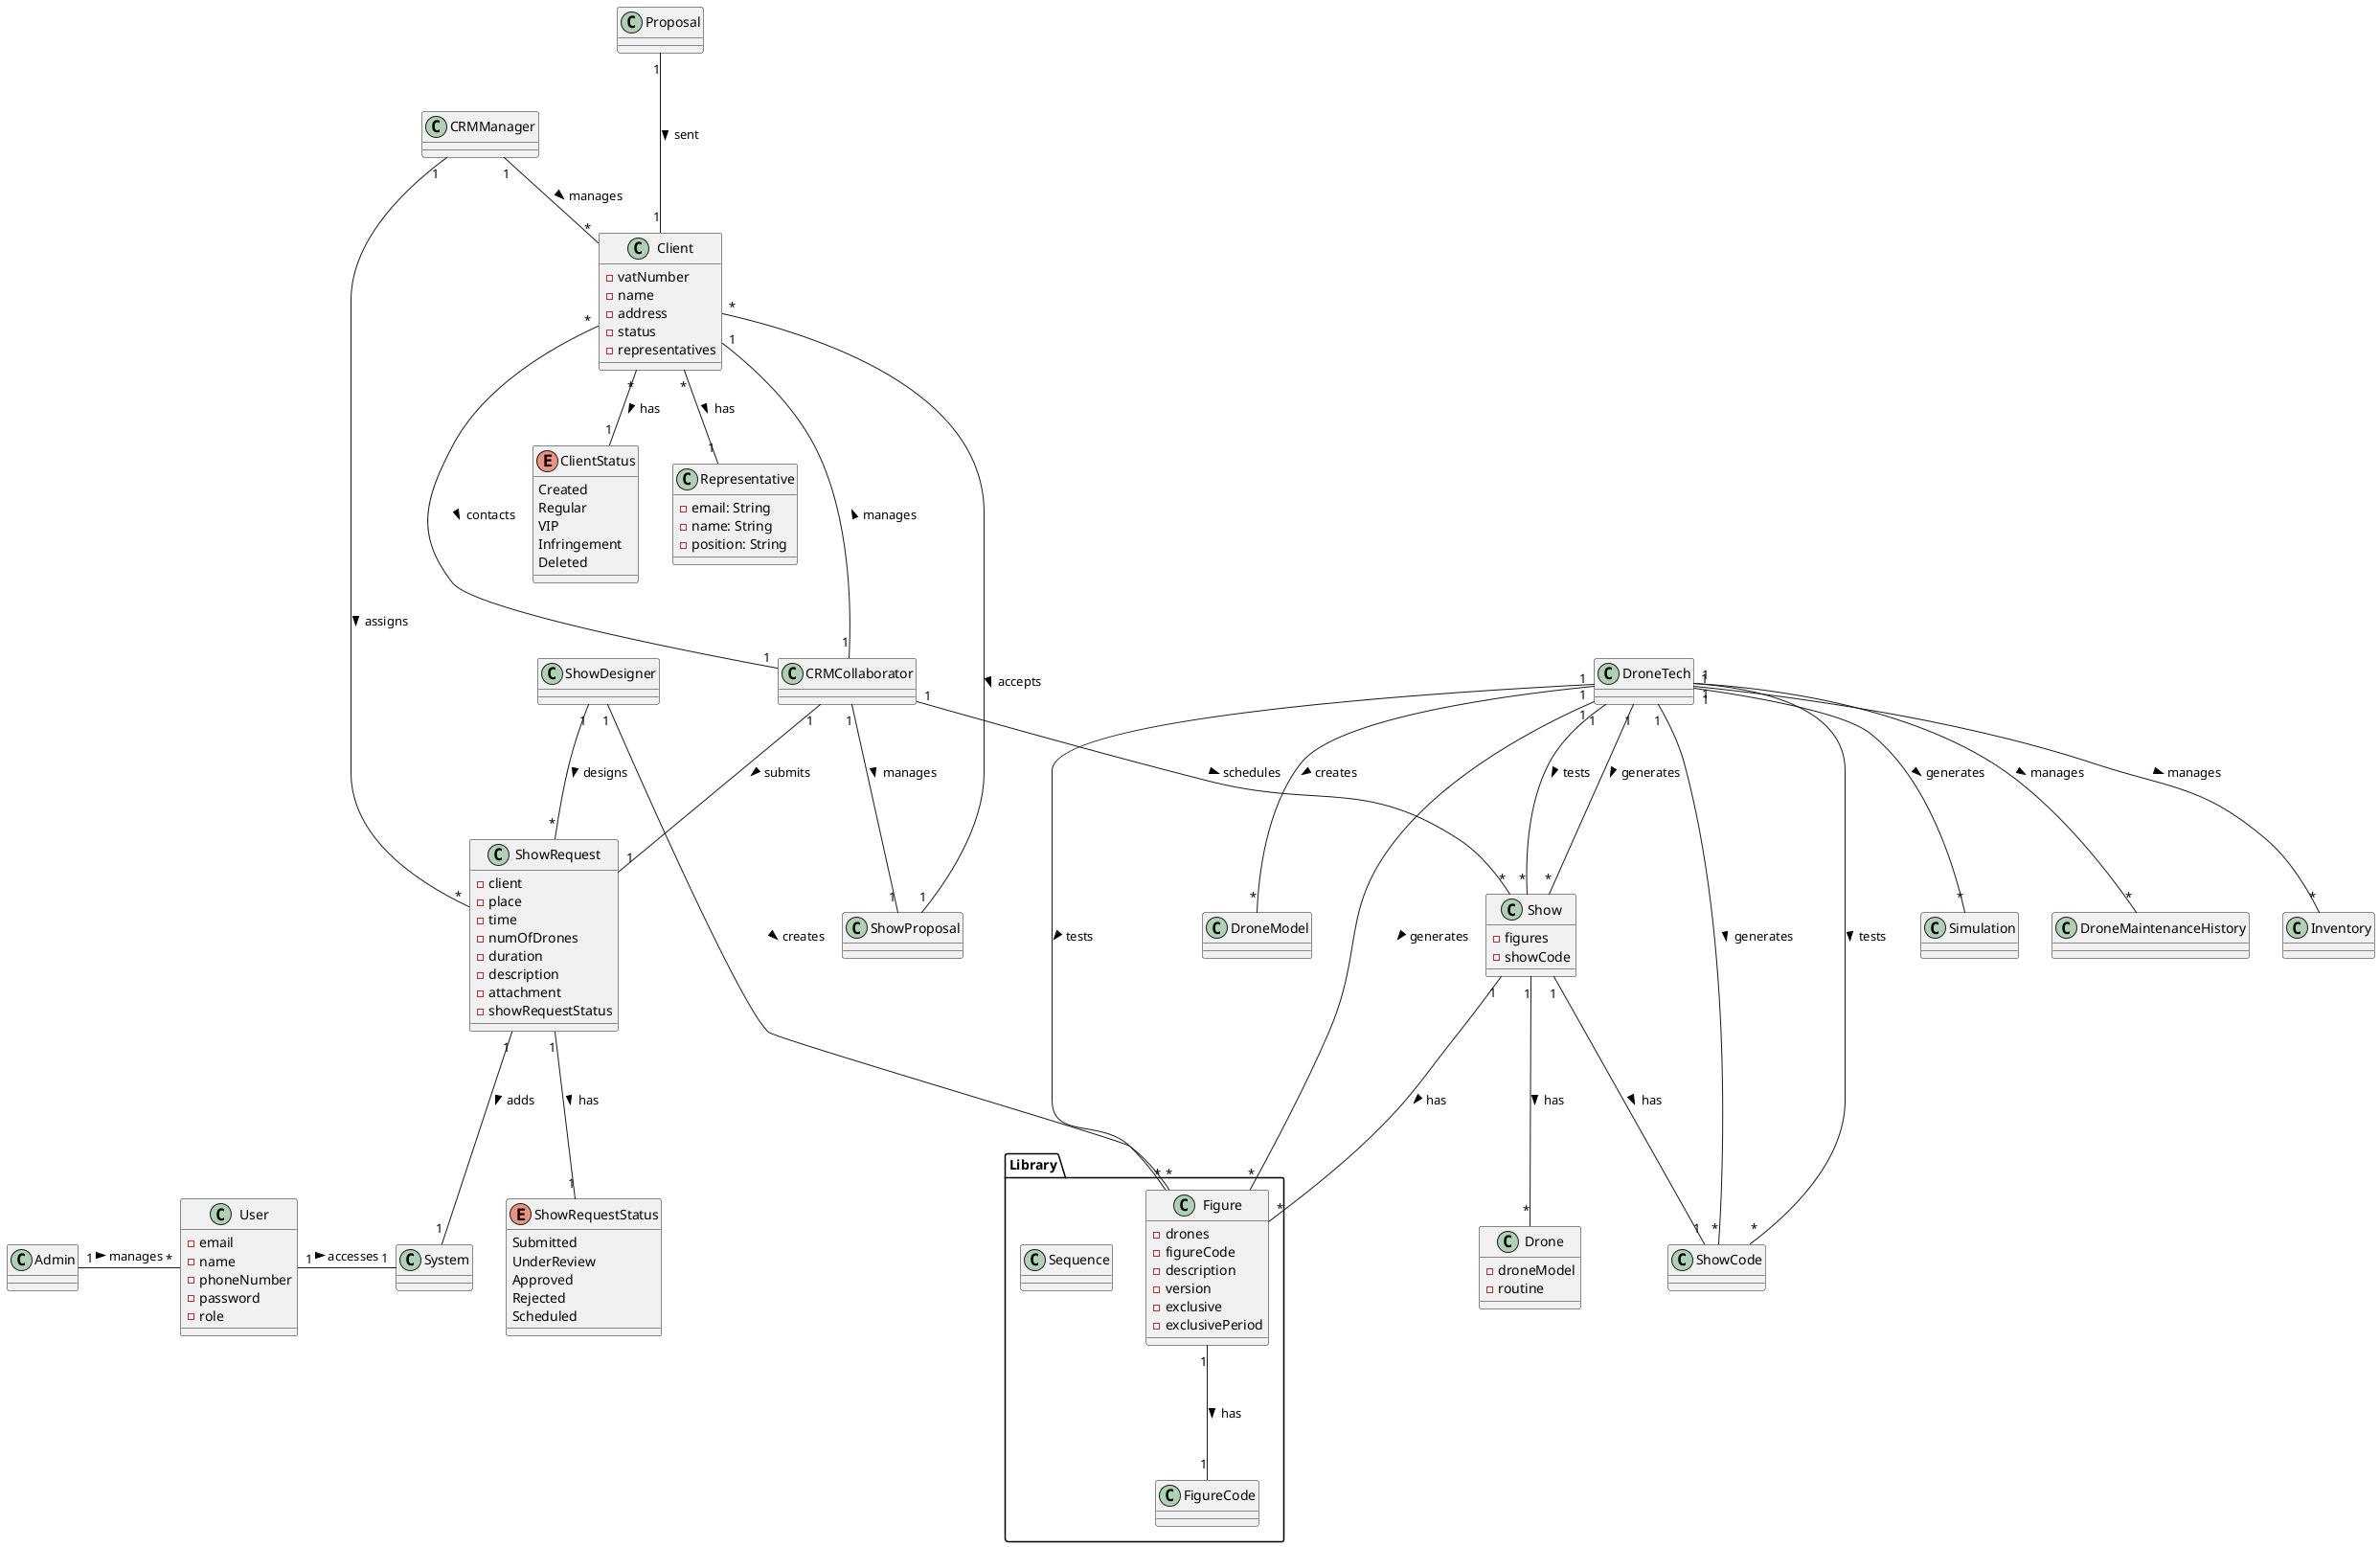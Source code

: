 @startuml
package Library{
    class Figure{
        - drones
        - figureCode
        - description
        - version
        - exclusive
        - exclusivePeriod
    }

    class FigureCode{
    }
    class Sequence{
    }
}
class Client{
    - vatNumber
    - name
    - address
    - status
    - representatives
}
enum ClientStatus{
    Created
    Regular
    VIP
    Infringement
    Deleted
}

class Representative {
  - email: String
  - name: String
  - position: String
}
class ShowProposal{
}
class Show{
    - figures
    - showCode
}
class ShowCode{
}
class Simulation{
}
class User{
    - email
    - name
    - phoneNumber
    - password
    - role
}
class Admin{
}
class  CRMManager{
}
class CRMCollaborator{
}
class ShowDesigner{
}
class DroneTech{
}
class ShowRequest{
    - client
    - place
    - time
    - numOfDrones
    - duration
    - description
    - attachment
    - showRequestStatus
}
enum ShowRequestStatus {
  Submitted
  UnderReview
  Approved
  Rejected
  Scheduled
}
class DroneMaintenanceHistory{
}
class Inventory{
}
class DroneModel{
}
class System{
}
class Drone{
    - droneModel
    - routine
}

/' Relationships '/

' System & User '
Admin         "1"  -  "*"  User  : manages >
User          "1"  -  "1"  System : accesses >

' Client Management '
CRMManager    "1"  -- "*"  Client : manages >
Client        "*"  -- "1"  ClientStatus : has >
Client        "*"  -- "1"  CRMCollaborator : contacts >
Client        "*"  -- "1"  ShowProposal : accepts >
Client        "*"  -- "1"  Representative : has >

' Show Requests '
CRMManager    "1"  -- "*"  ShowRequest : assigns >
ShowRequest   "1"  --- "1"  System : adds >
ShowRequest   "1"  --- "1"  ShowRequestStatus : has >
CRMCollaborator "1" --- "1"  ShowRequest : submits >
CRMCollaborator "1" --- "1"  Client : manages >

' Show Proposal '
CRMCollaborator "1" --- "1"  ShowProposal : manages >
Proposal         "1" --- "1"  Client : sent >

' Show Design '
ShowDesigner   "1" --- "*"  Figure : creates >
ShowDesigner   "1" --- "*"  ShowRequest : designs >

' Show Scheduling '
CRMCollaborator "1" --- "*"  Show : schedules >

' Drone Tech Operations '
DroneTech      "1" --- "*"  DroneMaintenanceHistory : manages >
DroneTech      "1" --- "*"  Inventory : manages >
DroneTech      "1" --- "*"  DroneModel : creates >
DroneTech      "1" --- "*"  Figure : generates >
DroneTech      "1" --- "*"  Figure : tests >
DroneTech      "1" --- "*"  Show : generates >
DroneTech      "1" --- "*"  ShowCode : generates >
DroneTech      "1" --- "*"  ShowCode : tests >
DroneTech      "1" --- "*"  Show : tests >
DroneTech      "1" --- "*"  Simulation : generates >

' Figure Relationships '
Figure         "1" --- "1"  FigureCode : has >

' Show Relationships '
Show           "1" --- "1"  ShowCode : has >
Show           "1" --- "*"  Figure : has >
Show           "1" --- "*"  Drone : has >















@enduml
